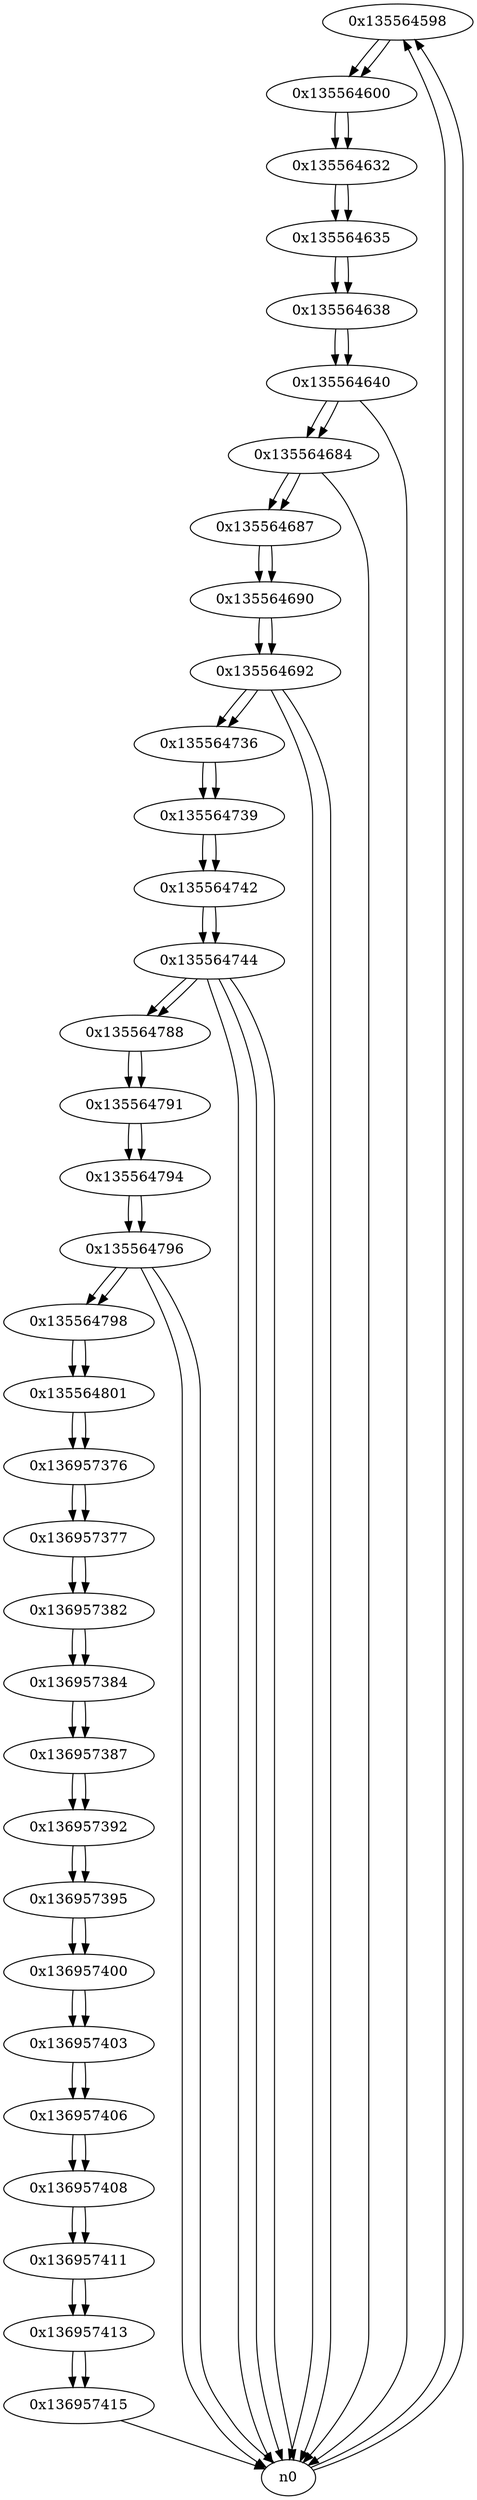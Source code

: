 digraph G{
/* nodes */
  n1 [label="0x135564598"]
  n2 [label="0x135564600"]
  n3 [label="0x135564632"]
  n4 [label="0x135564635"]
  n5 [label="0x135564638"]
  n6 [label="0x135564640"]
  n7 [label="0x135564684"]
  n8 [label="0x135564687"]
  n9 [label="0x135564690"]
  n10 [label="0x135564692"]
  n11 [label="0x135564736"]
  n12 [label="0x135564739"]
  n13 [label="0x135564742"]
  n14 [label="0x135564744"]
  n15 [label="0x135564788"]
  n16 [label="0x135564791"]
  n17 [label="0x135564794"]
  n18 [label="0x135564796"]
  n19 [label="0x135564798"]
  n20 [label="0x135564801"]
  n21 [label="0x136957376"]
  n22 [label="0x136957377"]
  n23 [label="0x136957382"]
  n24 [label="0x136957384"]
  n25 [label="0x136957387"]
  n26 [label="0x136957392"]
  n27 [label="0x136957395"]
  n28 [label="0x136957400"]
  n29 [label="0x136957403"]
  n30 [label="0x136957406"]
  n31 [label="0x136957408"]
  n32 [label="0x136957411"]
  n33 [label="0x136957413"]
  n34 [label="0x136957415"]
/* edges */
n1 -> n2;
n0 -> n1;
n0 -> n1;
n2 -> n3;
n1 -> n2;
n3 -> n4;
n2 -> n3;
n4 -> n5;
n3 -> n4;
n5 -> n6;
n4 -> n5;
n6 -> n7;
n6 -> n0;
n5 -> n6;
n7 -> n8;
n7 -> n0;
n6 -> n7;
n8 -> n9;
n7 -> n8;
n9 -> n10;
n8 -> n9;
n10 -> n0;
n10 -> n11;
n10 -> n0;
n9 -> n10;
n11 -> n12;
n10 -> n11;
n12 -> n13;
n11 -> n12;
n13 -> n14;
n12 -> n13;
n14 -> n15;
n14 -> n0;
n14 -> n0;
n14 -> n0;
n13 -> n14;
n15 -> n16;
n14 -> n15;
n16 -> n17;
n15 -> n16;
n17 -> n18;
n16 -> n17;
n18 -> n0;
n18 -> n19;
n18 -> n0;
n17 -> n18;
n19 -> n20;
n18 -> n19;
n20 -> n21;
n19 -> n20;
n21 -> n22;
n20 -> n21;
n22 -> n23;
n21 -> n22;
n23 -> n24;
n22 -> n23;
n24 -> n25;
n23 -> n24;
n25 -> n26;
n24 -> n25;
n26 -> n27;
n25 -> n26;
n27 -> n28;
n26 -> n27;
n28 -> n29;
n27 -> n28;
n29 -> n30;
n28 -> n29;
n30 -> n31;
n29 -> n30;
n31 -> n32;
n30 -> n31;
n32 -> n33;
n31 -> n32;
n33 -> n34;
n32 -> n33;
n34 -> n0;
n33 -> n34;
}
